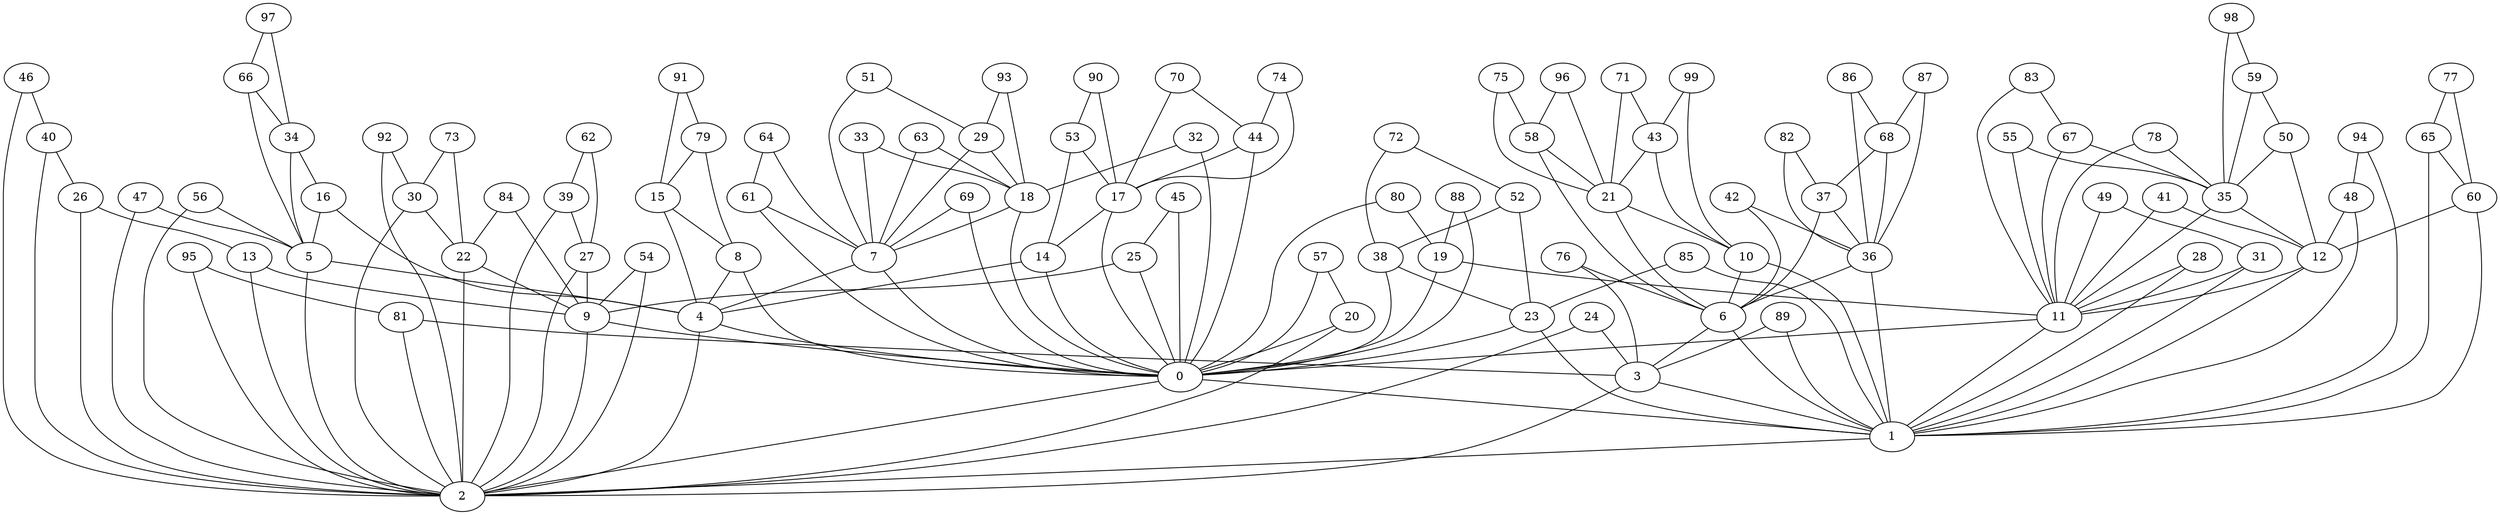 graph G {
  "0";
  "1";
  "2";
  "3";
  "4";
  "5";
  "6";
  "7";
  "8";
  "9";
  "10";
  "11";
  "12";
  "13";
  "14";
  "15";
  "16";
  "17";
  "18";
  "19";
  "20";
  "21";
  "22";
  "23";
  "24";
  "25";
  "26";
  "27";
  "28";
  "29";
  "30";
  "31";
  "32";
  "33";
  "34";
  "35";
  "36";
  "37";
  "38";
  "39";
  "40";
  "41";
  "42";
  "43";
  "44";
  "45";
  "46";
  "47";
  "48";
  "49";
  "50";
  "51";
  "52";
  "53";
  "54";
  "55";
  "56";
  "57";
  "58";
  "59";
  "60";
  "61";
  "62";
  "63";
  "64";
  "65";
  "66";
  "67";
  "68";
  "69";
  "70";
  "71";
  "72";
  "73";
  "74";
  "75";
  "76";
  "77";
  "78";
  "79";
  "80";
  "81";
  "82";
  "83";
  "84";
  "85";
  "86";
  "87";
  "88";
  "89";
  "90";
  "91";
  "92";
  "93";
  "94";
  "95";
  "96";
  "97";
  "98";
  "99";
    "71" -- "21";
    "31" -- "1";
    "43" -- "10";
    "39" -- "2";
    "73" -- "30";
    "69" -- "0";
    "14" -- "0";
    "78" -- "11";
    "23" -- "0";
    "52" -- "23";
    "26" -- "13";
    "44" -- "0";
    "6" -- "3";
    "82" -- "36";
    "7" -- "0";
    "4" -- "2";
    "24" -- "3";
    "49" -- "31";
    "80" -- "0";
    "44" -- "17";
    "75" -- "21";
    "53" -- "17";
    "45" -- "25";
    "55" -- "11";
    "17" -- "14";
    "30" -- "22";
    "81" -- "3";
    "9" -- "0";
    "96" -- "21";
    "38" -- "23";
    "71" -- "43";
    "51" -- "7";
    "67" -- "35";
    "10" -- "1";
    "98" -- "59";
    "69" -- "7";
    "28" -- "1";
    "27" -- "2";
    "68" -- "36";
    "57" -- "0";
    "54" -- "2";
    "0" -- "2";
    "16" -- "5";
    "36" -- "6";
    "93" -- "29";
    "43" -- "21";
    "3" -- "1";
    "12" -- "1";
    "78" -- "35";
    "20" -- "2";
    "85" -- "1";
    "32" -- "0";
    "94" -- "1";
    "41" -- "11";
    "47" -- "2";
    "76" -- "3";
    "56" -- "2";
    "52" -- "38";
    "60" -- "1";
    "74" -- "44";
    "13" -- "2";
    "64" -- "7";
    "62" -- "39";
    "23" -- "1";
    "25" -- "0";
    "22" -- "2";
    "86" -- "68";
    "66" -- "34";
    "99" -- "10";
    "95" -- "2";
    "40" -- "2";
    "73" -- "22";
    "66" -- "5";
    "61" -- "0";
    "55" -- "35";
    "35" -- "12";
    "51" -- "29";
    "58" -- "6";
    "96" -- "58";
    "18" -- "0";
    "24" -- "2";
    "89" -- "1";
    "91" -- "79";
    "53" -- "14";
    "45" -- "0";
    "94" -- "48";
    "91" -- "15";
    "84" -- "22";
    "15" -- "4";
    "32" -- "18";
    "83" -- "67";
    "42" -- "6";
    "77" -- "60";
    "89" -- "3";
    "86" -- "36";
    "15" -- "8";
    "11" -- "0";
    "79" -- "8";
    "21" -- "10";
    "20" -- "0";
    "34" -- "5";
    "88" -- "19";
    "81" -- "2";
    "26" -- "2";
    "38" -- "0";
    "8" -- "4";
    "85" -- "23";
    "48" -- "1";
    "50" -- "35";
    "59" -- "35";
    "1" -- "2";
    "4" -- "0";
    "11" -- "1";
    "61" -- "7";
    "42" -- "36";
    "25" -- "9";
    "39" -- "27";
    "31" -- "11";
    "10" -- "6";
    "60" -- "12";
    "92" -- "2";
    "18" -- "7";
    "49" -- "11";
    "68" -- "37";
    "98" -- "35";
    "40" -- "26";
    "37" -- "6";
    "75" -- "58";
    "95" -- "81";
    "3" -- "2";
    "63" -- "18";
    "27" -- "9";
    "92" -- "30";
    "57" -- "20";
    "88" -- "0";
    "72" -- "38";
    "30" -- "2";
    "47" -- "5";
    "79" -- "15";
    "76" -- "6";
    "56" -- "5";
    "21" -- "6";
    "97" -- "66";
    "54" -- "9";
    "65" -- "60";
    "29" -- "18";
    "29" -- "7";
    "62" -- "27";
    "64" -- "61";
    "93" -- "18";
    "90" -- "53";
    "70" -- "17";
    "82" -- "37";
    "6" -- "1";
    "8" -- "0";
    "5" -- "2";
    "37" -- "36";
    "17" -- "0";
    "84" -- "9";
    "58" -- "21";
    "35" -- "11";
    "87" -- "68";
    "5" -- "4";
    "36" -- "1";
    "34" -- "16";
    "14" -- "4";
    "72" -- "52";
    "0" -- "1";
    "13" -- "9";
    "46" -- "40";
    "97" -- "34";
    "22" -- "9";
    "19" -- "11";
    "19" -- "0";
    "90" -- "17";
    "83" -- "11";
    "48" -- "12";
    "28" -- "11";
    "99" -- "43";
    "7" -- "4";
    "59" -- "50";
    "16" -- "4";
    "33" -- "18";
    "33" -- "7";
    "46" -- "2";
    "74" -- "17";
    "70" -- "44";
    "65" -- "1";
    "67" -- "11";
    "87" -- "36";
    "12" -- "11";
    "9" -- "2";
    "80" -- "19";
    "77" -- "65";
    "41" -- "12";
    "50" -- "12";
    "63" -- "7";
}
